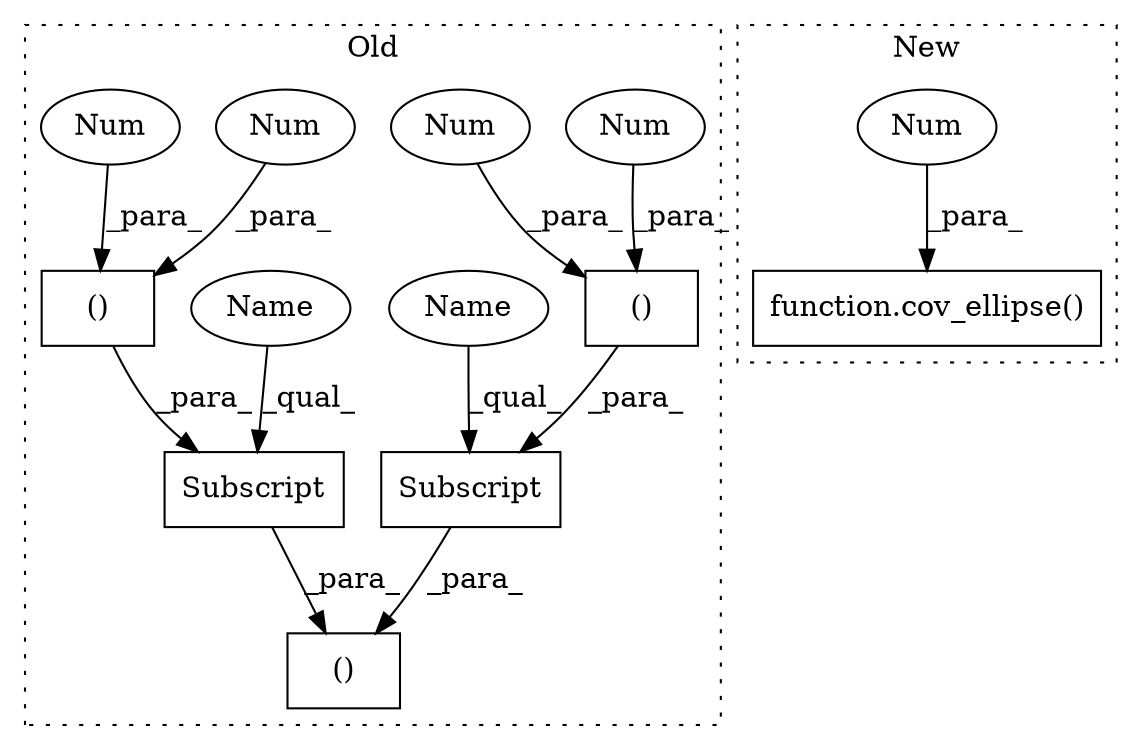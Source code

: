 digraph G {
subgraph cluster0 {
1 [label="()" a="54" s="1239" l="3" shape="box"];
3 [label="Subscript" a="63" s="1225,0" l="18,0" shape="box"];
4 [label="Subscript" a="63" s="1245,0" l="18,0" shape="box"];
5 [label="()" a="54" s="1259" l="3" shape="box"];
7 [label="Num" a="76" s="1258" l="1" shape="ellipse"];
8 [label="()" a="54" s="1243" l="20" shape="box"];
9 [label="Num" a="76" s="1238" l="1" shape="ellipse"];
10 [label="Num" a="76" s="1261" l="1" shape="ellipse"];
11 [label="Num" a="76" s="1241" l="1" shape="ellipse"];
12 [label="Name" a="87" s="1245" l="12" shape="ellipse"];
13 [label="Name" a="87" s="1225" l="12" shape="ellipse"];
label = "Old";
style="dotted";
}
subgraph cluster1 {
2 [label="function.cov_ellipse()" a="75" s="1936,1961" l="12,1" shape="box"];
6 [label="Num" a="76" s="1960" l="1" shape="ellipse"];
label = "New";
style="dotted";
}
1 -> 3 [label="_para_"];
3 -> 8 [label="_para_"];
4 -> 8 [label="_para_"];
5 -> 4 [label="_para_"];
6 -> 2 [label="_para_"];
7 -> 5 [label="_para_"];
9 -> 1 [label="_para_"];
10 -> 5 [label="_para_"];
11 -> 1 [label="_para_"];
12 -> 4 [label="_qual_"];
13 -> 3 [label="_qual_"];
}